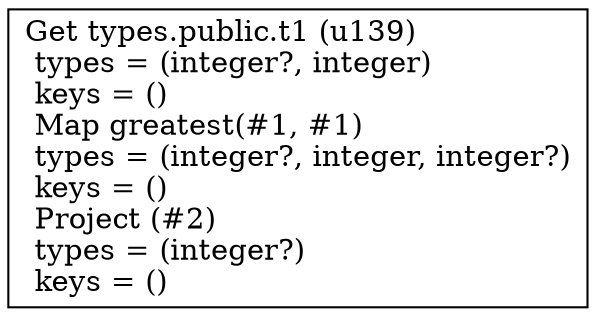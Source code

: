 digraph G {
    node0 [shape = record, label=" Get types.public.t1 (u139)\l  types = (integer?, integer)\l  keys = ()\l Map greatest(#1, #1)\l  types = (integer?, integer, integer?)\l  keys = ()\l Project (#2)\l  types = (integer?)\l  keys = ()\l"]
}
